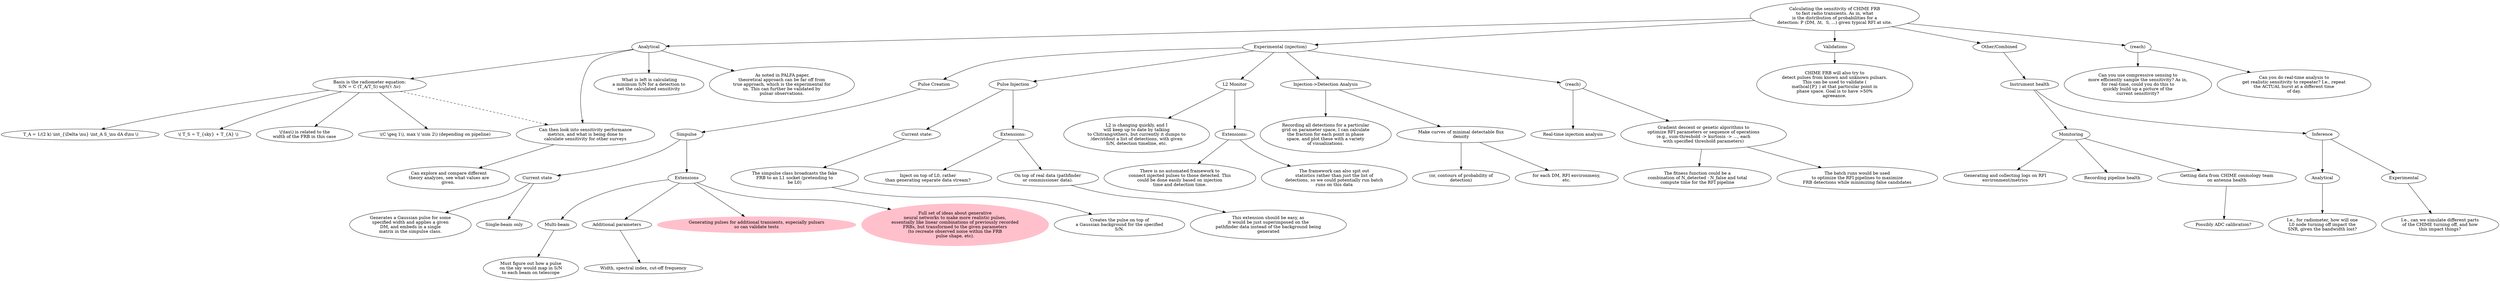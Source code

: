 digraph mygraph {
overlap=scalexy;
A [label="Calculating the sensitivity of CHIME FRB\nto fast radio transients. As in, what\nis the distribution of probabilities for a\ndetection: P (DM, Δt,  S, ...) given typical RFI at site."];
A -> B1 ;
B1 [label="Analytical"];
A -> B2 ;
B2 [label="Experimental (injection)"];
A -> B3 ;
B3 [label=" Validations"];
A -> B4 ;
B4 [label="Other/Combined"];
B1 -> C1 ;
C1 [label=" Basis is the radiometer equation: \nS/N = C (T_A/T_S) sqrt(τ Δν)"];
C1 -> D1 ;
D1 [label=" T_A = 1/(2 k) \\int_{\\Delta \\nu} \\int_A S_\\nu dA d\\nu \\)"];
C1 -> D2 ;
D2 [label=" \\( T_S = T_{sky} + T_{A} \\)"];
C1 -> D3 ;
D3 [label=" \\(\\tau\\) is related to the \nwidth of the FRB in this case"];
C1 -> D4 ;
D4 [label=" \\(C \\geq 1\\), max \\( \\sim 2\\) (depending on pipeline)"];
B1 -> C2 ;
C1 -> C2 [style="dashed"];
C2 [label="Can then look into sensitivity performance\nmetrics, and what is being done to\ncalculate sensitivity for other surveys"];
C2 -> D6 ;
D6 [label=" Can explore and compare different\n theory analyzes, see what values are\ngiven."];
B1 -> C3000 ;
C3000 [label=" What is left is calculating\na minimum S/N for a detection to\nset the calculated sensitivity"];
B1 -> C3 ;
C3 [label=" As noted in PALFA paper,\ntheoretical approach can be far off from\ntrue approach, which is the experimental for\nus. This can further be validated by\npulsar observations."];
B2 -> C4 ;
C4 [label="Pulse Creation"];
C4 -> D7 ;
D7 [label="Simpulse"]
D7 -> E1 ;
E1 [label="Current state"]
E1 -> F1 ;
F1 [label="Generates a Gaussian pulse for some\nspecified width and applies a given\nDM, and embeds in a single\nmatrix in the simpulse class."];
E1 -> F2 ;
F2 [label="Single-beam only"];
D7 -> D8;
D8 [label="Extensions"];
D8 -> E2 ;
E2 [label="Multi-beam"];
E2 -> F3 ;
F3 [label="Must figure out how a pulse\non the sky would map in S/N\nto each beam on telescope"];
D8 -> E3 ;
E3 [label="Additional parameters"];
E3 -> F4 ;
F4 [label="Width, spectral index, cut-off frequency"];
F5 [color="pink" style="filled" label="Generating pulses for additional transients, especially pulsars\nso can validate tests"];
F6 [color="pink" style="filled" label="Full set of ideas about generative\nneural networks to make more realistic pulses,\nessentially like linear combinations of previously recorded\nFRBs, but transformed to the given parameters\n(to recreate observed noise within the FRB\npulse shape, etc)."];
D8 -> F6;
D8 -> F5;
B2 -> C5 ;
C5 [label="Pulse Injection"];
C5 -> D9 ;
D9 [label="Current state:"];
D9 -> E5 ;
E5 [label="The simpulse class broadcasts the fake\nFRB to an L1 socket (pretending to\nbe L0)"];
E5 -> F7 ;
F7 [label="Creates the pulse on top of\na Gaussian background for the specified\nS/N."];
C5 -> D10 ;
D10 [label="Extensions:"];
D10 -> E6 ;
E6 [label="Inject on top of L0, rather\nthan generating separate data stream?"];
D10 -> E7 ;
E7 [label="On top of real data (pathfinder\nor commissioner data)."];
E7 -> F8 ;
F8 [label="This extension should be easy, as\nit would be just superimposed on the\npathfinder data instead of the background being\ngenerated"];
B2 -> C6 ;
C6 [label="L2 Monitor"];
C6 -> C61 ;
C61 [label="L2 is changing quickly, and I\nwill keep up to date by talking\nto Chitrang/others, but currently it dumps to\n/dev/stdout a list of detections, with given\nS/N, detection timeline, etc."];
C6 -> C62 ;
C62 [label="Extensions:"];
C62 -> C621 ;
C621 [label="There is no automated framework to\nconnect injected pulses to those detected. This\ncould be done easily based on injection\ntime and detection time."];
C62 -> C622 ;
C622 [label="The framework can also spit out\nstatistics rather than just the list of\ndetections, so we could potentially run batch\nruns on this data"];
B2 -> C7 ;
C7 [label="Injection->Detection Analysis"];
C7 -> C71 ;
C71 [label="Recording all detections for a particular\ngrid on parameter space, I can calculate\nthe fraction for each point in phase\nspace, and plot these with a variety\nof visualizations."];
C7 -> C72 ;
C72 [label="Make curves of minimal detectable flux\ndensity"];
C72 -> C721 ;
C721 [label="(or, contours of probability of\ndetection)"];
C72 -> C722 ;
C722 [label="for each DM, RFI environmeny,\netc."];
B2 -> C8 ;
C8 [label="(reach)"];
C8 -> C81 ;
C81 [label="Real-time injection analysis"];
C8 -> C82 ;
C82 [label="Gradient descent or genetic algorithms to\noptimize RFI parameters or sequence of operations\n(e.g., sum-threshold -> kurtosis -> ..., each\nwith specified threshold parameters)"];
C82 -> C821 ;
C821 [label="The fitness function could be a\ncombination of N_detected - N_false and total\ncompute time for the RFI pipeline"];
C82 -> C822 ;
C822 [label="The batch runs would be used\nto optimize the RFI pipelines to maximize\nFRB detections while minimizing false candidates"];
B3 -> B31 ;
B31 [label="CHIME FRB will also try to\ndetect pulses from known and unknown pulsars.\nThis can be used to validate \(\n\mathcal{P} \) at that particular point in\nphase space. Goal is to have >50%\nagreeance."];
B4 -> B41 ;
B41 [label="Instrument health"];
B41 -> B411 ;
B411 [label="Monitoring"];
B411 -> B4111 ;
B4111 [label="Generating and collecting logs on RFI\nenvironment/metrics"];
B411 -> B4112 ;
B4112 [label="Recording pipeline health"];
B411 -> B4113 ;
B4113 [label="Getting data from CHIME cosmology team\non antenna health"];
B4113 -> B41131 ;
B41131 [label="Possibly ADC calibration?"];
B41 -> B412 ;
B412 [label="Inference"];
B412 -> B4121 ;
B4121 [label="Analytical"];
B4121 -> B41211 ;
B41211 [label="I.e., for radiometer, how will one\nL0 node turning off impact the\nSNR, given the bandwidth lost?"];
B412 -> B4122 ;
B4122 [label="Experimental"];
B4122 -> B41221 ;
B41221 [label="I.e., can we simulate different parts\nof the CHIME turning off, and how\nthis impact things?"];
A -> B5;
B5 [label="(reach)"];
B5 -> B51 ;
B51 [label="Can you use compressive sensing to\nmore efficiently sample the sensitivity? As in,\nfor real-time, could you do this to\nquickly build up a picture of the\ncurrent sensitivity?"];
B5 -> B52 ;
B52 [label="Can you do real-time analysis to\nget realistic sensitivity to repeater? I.e., repeat\nthe ACTUAL burst at a different time\nof day."];
}
